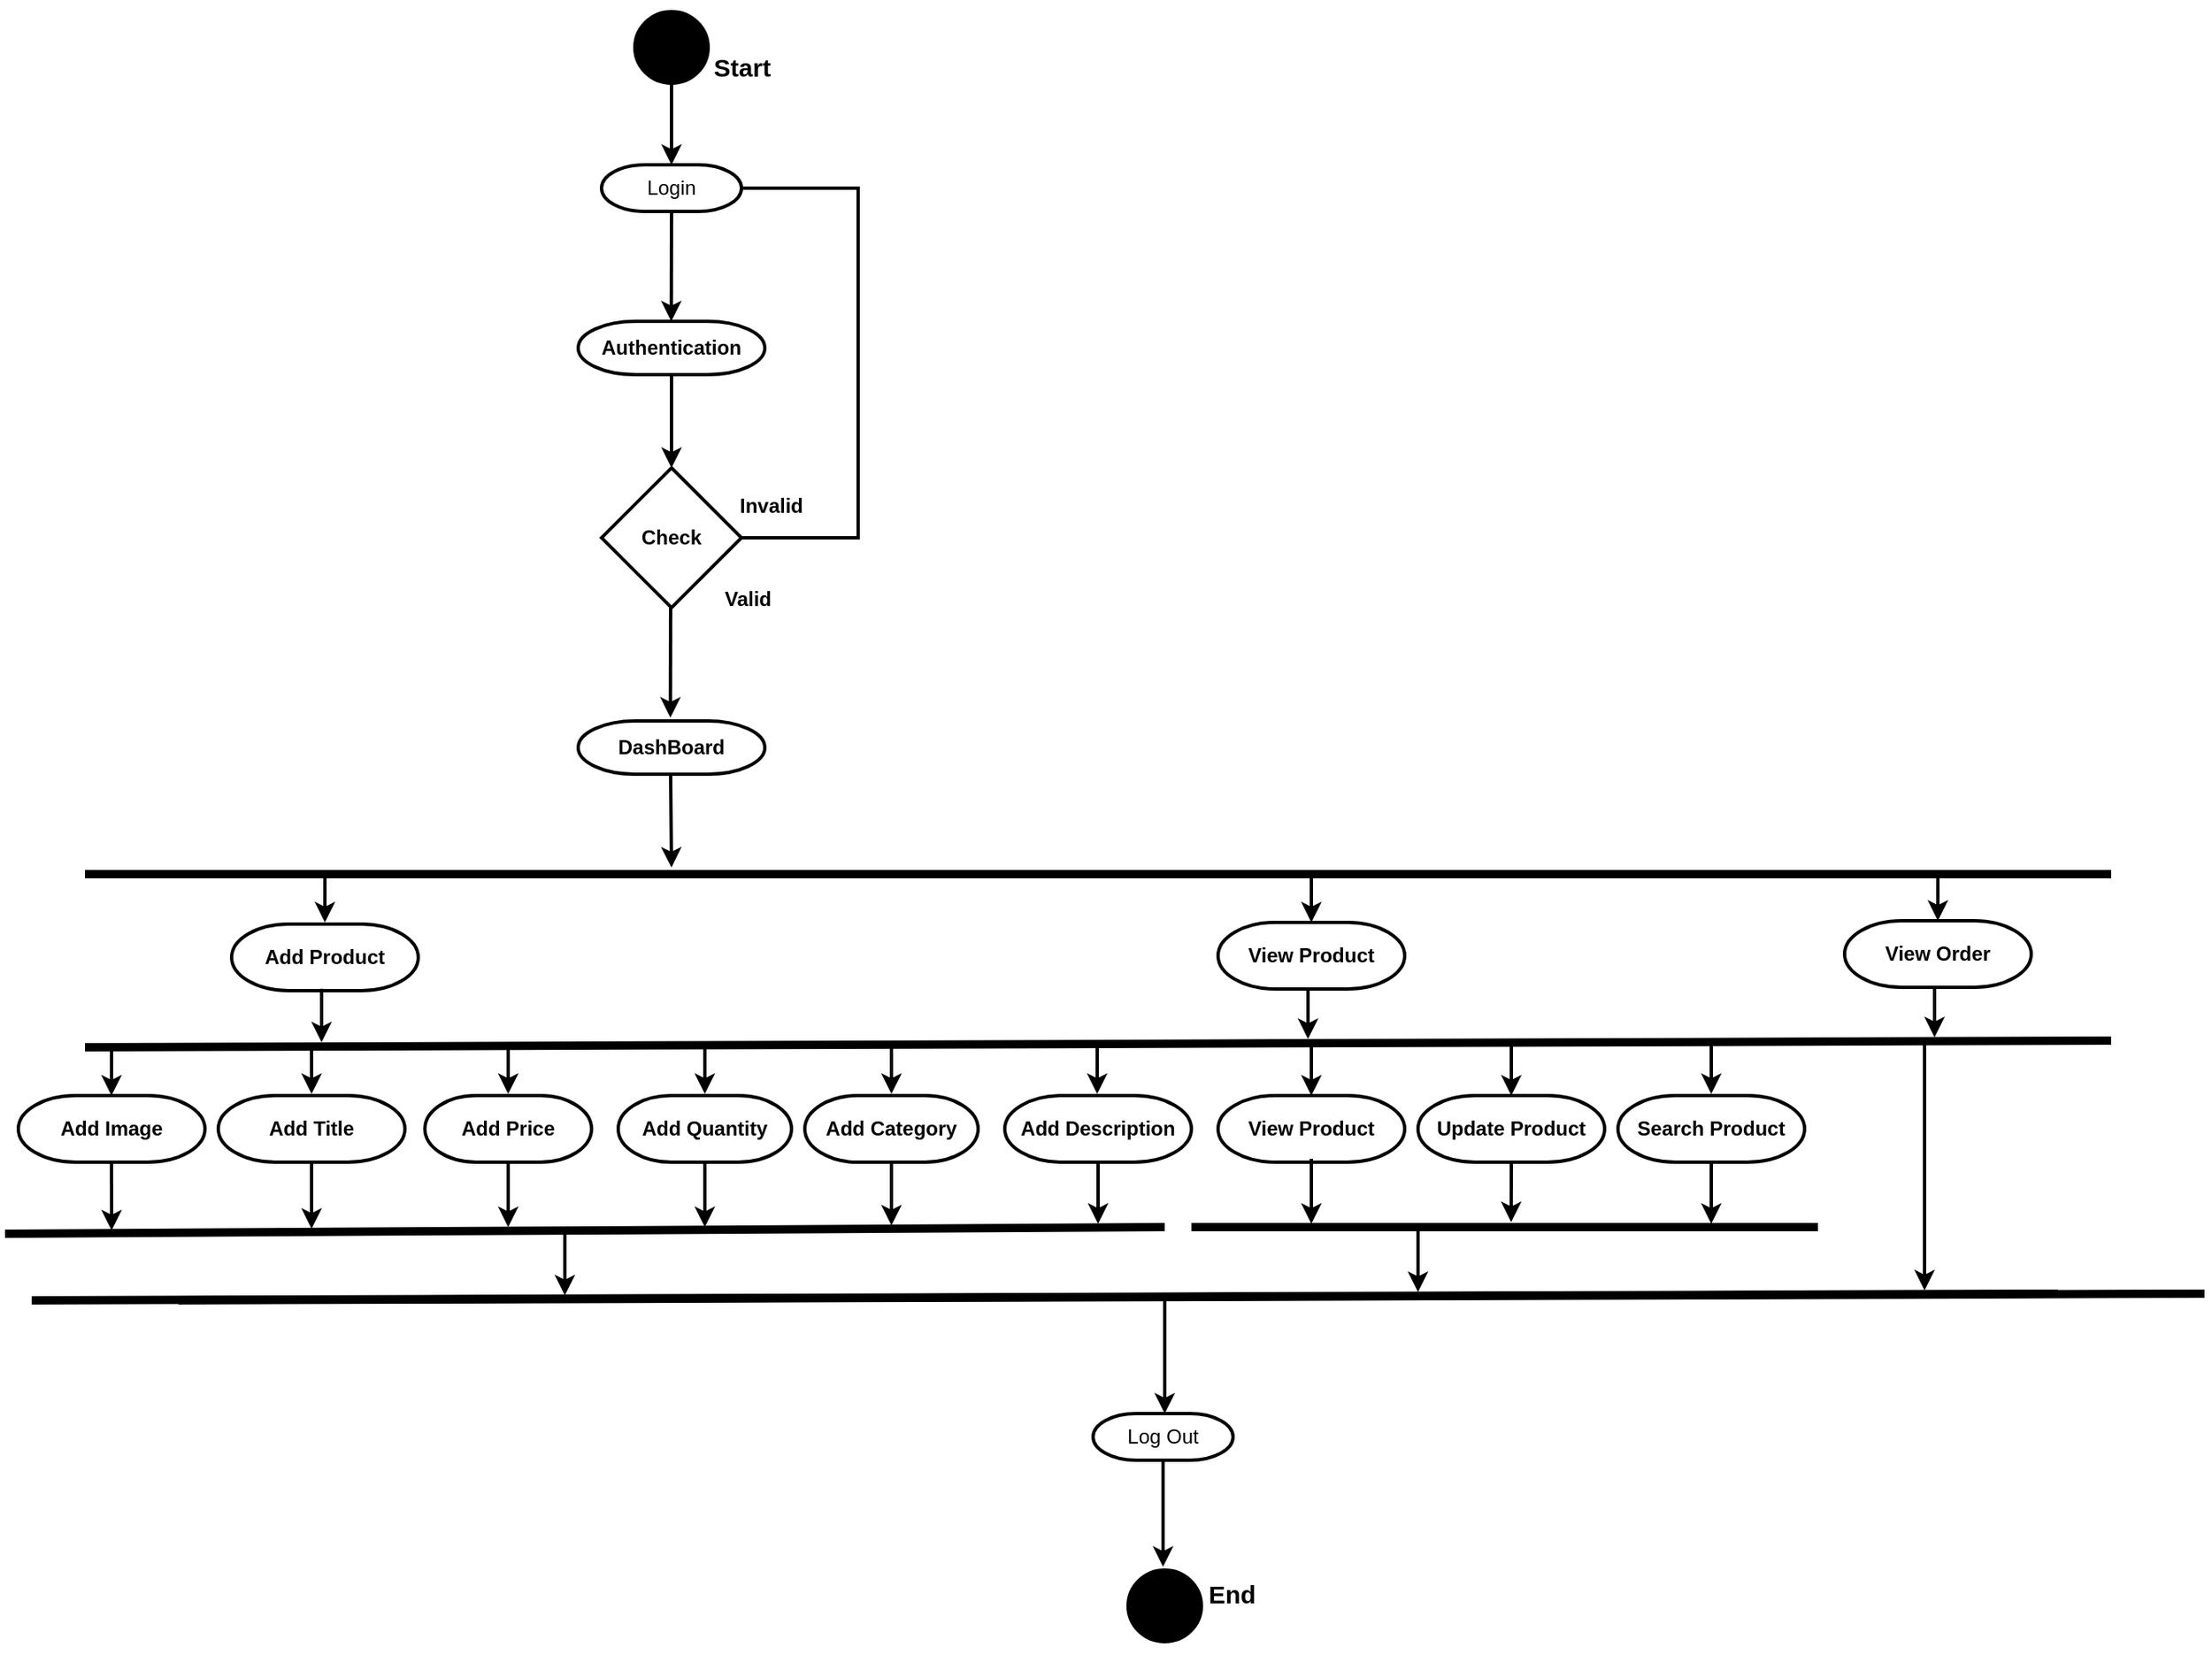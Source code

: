<mxfile version="23.0.2" type="device" pages="3">
  <diagram id="C5RBs43oDa-KdzZeNtuy" name="Page-1">
    <mxGraphModel dx="2309" dy="329" grid="1" gridSize="8" guides="1" tooltips="1" connect="1" arrows="1" fold="1" page="0" pageScale="1" pageWidth="827" pageHeight="1169" math="0" shadow="0">
      <root>
        <mxCell id="WIyWlLk6GJQsqaUBKTNV-0" />
        <mxCell id="WIyWlLk6GJQsqaUBKTNV-1" parent="WIyWlLk6GJQsqaUBKTNV-0" />
        <mxCell id="1CuiGo-4ievI_6vSBxj6-1" value="" style="ellipse;html=1;shape=startState;fillColor=#000000;strokeColor=#ffffff;strokeWidth=2;" parent="WIyWlLk6GJQsqaUBKTNV-1" vertex="1">
          <mxGeometry x="292" y="1056" width="56" height="55" as="geometry" />
        </mxCell>
        <mxCell id="1CuiGo-4ievI_6vSBxj6-2" value="" style="endArrow=classic;html=1;rounded=0;exitX=0.5;exitY=1;exitDx=0;exitDy=0;strokeWidth=2;exitPerimeter=0;" parent="WIyWlLk6GJQsqaUBKTNV-1" source="1CuiGo-4ievI_6vSBxj6-10" edge="1">
          <mxGeometry width="50" height="50" relative="1" as="geometry">
            <mxPoint x="319.86" y="1192" as="sourcePoint" />
            <mxPoint x="319.86" y="1248" as="targetPoint" />
          </mxGeometry>
        </mxCell>
        <mxCell id="1CuiGo-4ievI_6vSBxj6-3" value="" style="endArrow=classic;html=1;rounded=0;entryX=0.5;entryY=0;entryDx=0;entryDy=0;exitX=0.5;exitY=1;exitDx=0;exitDy=0;exitPerimeter=0;strokeWidth=2;" parent="WIyWlLk6GJQsqaUBKTNV-1" source="1CuiGo-4ievI_6vSBxj6-8" target="1CuiGo-4ievI_6vSBxj6-4" edge="1">
          <mxGeometry width="50" height="50" relative="1" as="geometry">
            <mxPoint x="342" y="1352" as="sourcePoint" />
            <mxPoint x="318" y="1392" as="targetPoint" />
          </mxGeometry>
        </mxCell>
        <mxCell id="1CuiGo-4ievI_6vSBxj6-4" value="&lt;b&gt;Check&lt;/b&gt;" style="rhombus;whiteSpace=wrap;html=1;strokeWidth=2;" parent="WIyWlLk6GJQsqaUBKTNV-1" vertex="1">
          <mxGeometry x="278" y="1336" width="84" height="84" as="geometry" />
        </mxCell>
        <mxCell id="1CuiGo-4ievI_6vSBxj6-5" value="&lt;b&gt;Invalid&lt;/b&gt;" style="text;html=1;strokeColor=none;fillColor=none;align=center;verticalAlign=middle;whiteSpace=wrap;rounded=0;strokeWidth=2;" parent="WIyWlLk6GJQsqaUBKTNV-1" vertex="1">
          <mxGeometry x="350" y="1344" width="60" height="30" as="geometry" />
        </mxCell>
        <mxCell id="1CuiGo-4ievI_6vSBxj6-6" value="&lt;b&gt;Valid&lt;/b&gt;" style="text;html=1;strokeColor=none;fillColor=none;align=center;verticalAlign=middle;whiteSpace=wrap;rounded=0;strokeWidth=2;" parent="WIyWlLk6GJQsqaUBKTNV-1" vertex="1">
          <mxGeometry x="336" y="1400" width="60" height="30" as="geometry" />
        </mxCell>
        <mxCell id="1CuiGo-4ievI_6vSBxj6-8" value="&lt;b style=&quot;border-color: var(--border-color);&quot;&gt;Authentication&lt;/b&gt;" style="strokeWidth=2;html=1;shape=mxgraph.flowchart.terminator;whiteSpace=wrap;" parent="WIyWlLk6GJQsqaUBKTNV-1" vertex="1">
          <mxGeometry x="264" y="1248" width="112" height="32" as="geometry" />
        </mxCell>
        <mxCell id="1CuiGo-4ievI_6vSBxj6-9" value="" style="edgeStyle=orthogonalEdgeStyle;rounded=0;orthogonalLoop=1;jettySize=auto;html=1;exitX=0.482;exitY=0.882;exitDx=0;exitDy=0;entryX=0.5;entryY=0;entryDx=0;entryDy=0;strokeWidth=2;exitPerimeter=0;entryPerimeter=0;" parent="WIyWlLk6GJQsqaUBKTNV-1" source="1CuiGo-4ievI_6vSBxj6-1" target="1CuiGo-4ievI_6vSBxj6-10" edge="1">
          <mxGeometry relative="1" as="geometry">
            <mxPoint x="316" y="1200" as="targetPoint" />
            <mxPoint x="316" y="1112" as="sourcePoint" />
            <Array as="points">
              <mxPoint x="320" y="1105" />
            </Array>
          </mxGeometry>
        </mxCell>
        <mxCell id="1CuiGo-4ievI_6vSBxj6-10" value="Login" style="strokeWidth=2;html=1;shape=mxgraph.flowchart.terminator;whiteSpace=wrap;" parent="WIyWlLk6GJQsqaUBKTNV-1" vertex="1">
          <mxGeometry x="278" y="1154" width="84" height="28" as="geometry" />
        </mxCell>
        <mxCell id="1CuiGo-4ievI_6vSBxj6-11" value="" style="endArrow=none;html=1;rounded=0;strokeWidth=2;entryX=1;entryY=0.5;entryDx=0;entryDy=0;exitX=1;exitY=0.5;exitDx=0;exitDy=0;exitPerimeter=0;" parent="WIyWlLk6GJQsqaUBKTNV-1" source="1CuiGo-4ievI_6vSBxj6-10" target="1CuiGo-4ievI_6vSBxj6-4" edge="1">
          <mxGeometry width="50" height="50" relative="1" as="geometry">
            <mxPoint x="432" y="1168" as="sourcePoint" />
            <mxPoint x="438" y="1376" as="targetPoint" />
            <Array as="points">
              <mxPoint x="432" y="1168" />
              <mxPoint x="432" y="1378" />
            </Array>
          </mxGeometry>
        </mxCell>
        <mxCell id="1CuiGo-4ievI_6vSBxj6-12" value="Start" style="text;html=1;align=center;verticalAlign=middle;resizable=0;points=[];autosize=1;strokeColor=none;fillColor=none;fontStyle=1;fontSize=15;strokeWidth=2;" parent="WIyWlLk6GJQsqaUBKTNV-1" vertex="1">
          <mxGeometry x="336" y="1080" width="52" height="30" as="geometry" />
        </mxCell>
        <mxCell id="1CuiGo-4ievI_6vSBxj6-13" value="" style="endArrow=none;html=1;rounded=0;strokeWidth=5;" parent="WIyWlLk6GJQsqaUBKTNV-1" edge="1">
          <mxGeometry width="50" height="50" relative="1" as="geometry">
            <mxPoint x="-32" y="1580" as="sourcePoint" />
            <mxPoint x="1184" y="1580" as="targetPoint" />
          </mxGeometry>
        </mxCell>
        <mxCell id="1CuiGo-4ievI_6vSBxj6-14" value="" style="endArrow=classic;html=1;rounded=0;exitX=0.5;exitY=1;exitDx=0;exitDy=0;strokeWidth=2;exitPerimeter=0;" parent="WIyWlLk6GJQsqaUBKTNV-1" edge="1">
          <mxGeometry width="50" height="50" relative="1" as="geometry">
            <mxPoint x="319.47" y="1420" as="sourcePoint" />
            <mxPoint x="319.33" y="1486" as="targetPoint" />
          </mxGeometry>
        </mxCell>
        <mxCell id="1CuiGo-4ievI_6vSBxj6-15" value="&lt;b style=&quot;border-color: var(--border-color);&quot;&gt;DashBoard&lt;/b&gt;" style="strokeWidth=2;html=1;shape=mxgraph.flowchart.terminator;whiteSpace=wrap;" parent="WIyWlLk6GJQsqaUBKTNV-1" vertex="1">
          <mxGeometry x="264" y="1488" width="112" height="32" as="geometry" />
        </mxCell>
        <mxCell id="1CuiGo-4ievI_6vSBxj6-16" value="" style="endArrow=classic;html=1;rounded=0;exitX=0.5;exitY=1;exitDx=0;exitDy=0;strokeWidth=2;exitPerimeter=0;" parent="WIyWlLk6GJQsqaUBKTNV-1" edge="1">
          <mxGeometry width="50" height="50" relative="1" as="geometry">
            <mxPoint x="319.47" y="1520" as="sourcePoint" />
            <mxPoint x="320" y="1576" as="targetPoint" />
          </mxGeometry>
        </mxCell>
        <mxCell id="1CuiGo-4ievI_6vSBxj6-17" value="&lt;b&gt;Add Product&lt;/b&gt;" style="strokeWidth=2;html=1;shape=mxgraph.flowchart.terminator;whiteSpace=wrap;" parent="WIyWlLk6GJQsqaUBKTNV-1" vertex="1">
          <mxGeometry x="56" y="1610" width="112" height="40" as="geometry" />
        </mxCell>
        <mxCell id="1CuiGo-4ievI_6vSBxj6-18" value="" style="endArrow=classic;html=1;rounded=0;entryX=0.5;entryY=0;entryDx=0;entryDy=0;entryPerimeter=0;strokeWidth=2;" parent="WIyWlLk6GJQsqaUBKTNV-1" edge="1">
          <mxGeometry width="50" height="50" relative="1" as="geometry">
            <mxPoint x="112" y="1581" as="sourcePoint" />
            <mxPoint x="112" y="1609" as="targetPoint" />
          </mxGeometry>
        </mxCell>
        <mxCell id="1CuiGo-4ievI_6vSBxj6-19" value="" style="endArrow=classic;html=1;rounded=0;strokeWidth=2;exitX=0.482;exitY=0.998;exitDx=0;exitDy=0;exitPerimeter=0;" parent="WIyWlLk6GJQsqaUBKTNV-1" edge="1">
          <mxGeometry width="50" height="50" relative="1" as="geometry">
            <mxPoint x="109.984" y="1648.92" as="sourcePoint" />
            <mxPoint x="110" y="1681" as="targetPoint" />
          </mxGeometry>
        </mxCell>
        <mxCell id="1CuiGo-4ievI_6vSBxj6-20" value="" style="endArrow=none;html=1;rounded=0;strokeWidth=5;" parent="WIyWlLk6GJQsqaUBKTNV-1" edge="1">
          <mxGeometry width="50" height="50" relative="1" as="geometry">
            <mxPoint x="-32" y="1684" as="sourcePoint" />
            <mxPoint x="1184" y="1680" as="targetPoint" />
          </mxGeometry>
        </mxCell>
        <mxCell id="1CuiGo-4ievI_6vSBxj6-21" value="&lt;b&gt;Add Image&lt;/b&gt;" style="strokeWidth=2;html=1;shape=mxgraph.flowchart.terminator;whiteSpace=wrap;" parent="WIyWlLk6GJQsqaUBKTNV-1" vertex="1">
          <mxGeometry x="-72" y="1713" width="112" height="40" as="geometry" />
        </mxCell>
        <mxCell id="1CuiGo-4ievI_6vSBxj6-22" value="" style="endArrow=classic;html=1;rounded=0;entryX=0.5;entryY=0;entryDx=0;entryDy=0;entryPerimeter=0;strokeWidth=2;" parent="WIyWlLk6GJQsqaUBKTNV-1" edge="1">
          <mxGeometry width="50" height="50" relative="1" as="geometry">
            <mxPoint x="-16.08" y="1685" as="sourcePoint" />
            <mxPoint x="-16.08" y="1713" as="targetPoint" />
          </mxGeometry>
        </mxCell>
        <mxCell id="1CuiGo-4ievI_6vSBxj6-23" value="" style="endArrow=classic;html=1;rounded=0;strokeWidth=2;exitX=0.499;exitY=1.019;exitDx=0;exitDy=0;exitPerimeter=0;" parent="WIyWlLk6GJQsqaUBKTNV-1" source="1CuiGo-4ievI_6vSBxj6-21" edge="1">
          <mxGeometry width="50" height="50" relative="1" as="geometry">
            <mxPoint x="-16" y="1755" as="sourcePoint" />
            <mxPoint x="-16" y="1794" as="targetPoint" />
          </mxGeometry>
        </mxCell>
        <mxCell id="1CuiGo-4ievI_6vSBxj6-24" value="&lt;b&gt;Add Title&lt;/b&gt;" style="strokeWidth=2;html=1;shape=mxgraph.flowchart.terminator;whiteSpace=wrap;" parent="WIyWlLk6GJQsqaUBKTNV-1" vertex="1">
          <mxGeometry x="48" y="1713" width="112" height="40" as="geometry" />
        </mxCell>
        <mxCell id="1CuiGo-4ievI_6vSBxj6-25" value="" style="endArrow=classic;html=1;rounded=0;entryX=0.5;entryY=0;entryDx=0;entryDy=0;entryPerimeter=0;strokeWidth=2;" parent="WIyWlLk6GJQsqaUBKTNV-1" edge="1">
          <mxGeometry width="50" height="50" relative="1" as="geometry">
            <mxPoint x="104" y="1686" as="sourcePoint" />
            <mxPoint x="104" y="1712" as="targetPoint" />
          </mxGeometry>
        </mxCell>
        <mxCell id="1CuiGo-4ievI_6vSBxj6-26" value="" style="endArrow=classic;html=1;rounded=0;strokeWidth=2;exitX=0.5;exitY=1;exitDx=0;exitDy=0;exitPerimeter=0;" parent="WIyWlLk6GJQsqaUBKTNV-1" edge="1">
          <mxGeometry width="50" height="50" relative="1" as="geometry">
            <mxPoint x="104" y="1754" as="sourcePoint" />
            <mxPoint x="104" y="1793" as="targetPoint" />
          </mxGeometry>
        </mxCell>
        <mxCell id="1CuiGo-4ievI_6vSBxj6-27" value="&lt;b&gt;Add Price&lt;/b&gt;" style="strokeWidth=2;html=1;shape=mxgraph.flowchart.terminator;whiteSpace=wrap;" parent="WIyWlLk6GJQsqaUBKTNV-1" vertex="1">
          <mxGeometry x="172" y="1713" width="100" height="40" as="geometry" />
        </mxCell>
        <mxCell id="1CuiGo-4ievI_6vSBxj6-28" value="" style="endArrow=classic;html=1;rounded=0;entryX=0.5;entryY=0;entryDx=0;entryDy=0;entryPerimeter=0;strokeWidth=2;" parent="WIyWlLk6GJQsqaUBKTNV-1" edge="1">
          <mxGeometry width="50" height="50" relative="1" as="geometry">
            <mxPoint x="222" y="1684" as="sourcePoint" />
            <mxPoint x="222" y="1712" as="targetPoint" />
          </mxGeometry>
        </mxCell>
        <mxCell id="1CuiGo-4ievI_6vSBxj6-29" value="" style="endArrow=classic;html=1;rounded=0;strokeWidth=2;exitX=0.5;exitY=1;exitDx=0;exitDy=0;exitPerimeter=0;" parent="WIyWlLk6GJQsqaUBKTNV-1" source="1CuiGo-4ievI_6vSBxj6-27" edge="1">
          <mxGeometry width="50" height="50" relative="1" as="geometry">
            <mxPoint x="322" y="1855" as="sourcePoint" />
            <mxPoint x="222" y="1792" as="targetPoint" />
          </mxGeometry>
        </mxCell>
        <mxCell id="1CuiGo-4ievI_6vSBxj6-30" value="&lt;b&gt;Add Quantity&lt;/b&gt;" style="strokeWidth=2;html=1;shape=mxgraph.flowchart.terminator;whiteSpace=wrap;" parent="WIyWlLk6GJQsqaUBKTNV-1" vertex="1">
          <mxGeometry x="288" y="1713" width="104" height="40" as="geometry" />
        </mxCell>
        <mxCell id="1CuiGo-4ievI_6vSBxj6-31" value="" style="endArrow=classic;html=1;rounded=0;entryX=0.5;entryY=0;entryDx=0;entryDy=0;entryPerimeter=0;strokeWidth=2;" parent="WIyWlLk6GJQsqaUBKTNV-1" edge="1">
          <mxGeometry width="50" height="50" relative="1" as="geometry">
            <mxPoint x="340" y="1685" as="sourcePoint" />
            <mxPoint x="340" y="1712" as="targetPoint" />
          </mxGeometry>
        </mxCell>
        <mxCell id="1CuiGo-4ievI_6vSBxj6-32" value="" style="endArrow=classic;html=1;rounded=0;strokeWidth=2;exitX=0.5;exitY=1;exitDx=0;exitDy=0;exitPerimeter=0;" parent="WIyWlLk6GJQsqaUBKTNV-1" edge="1">
          <mxGeometry width="50" height="50" relative="1" as="geometry">
            <mxPoint x="340" y="1753" as="sourcePoint" />
            <mxPoint x="340" y="1792" as="targetPoint" />
          </mxGeometry>
        </mxCell>
        <mxCell id="1CuiGo-4ievI_6vSBxj6-39" value="&lt;b&gt;Add Category&lt;/b&gt;" style="strokeWidth=2;html=1;shape=mxgraph.flowchart.terminator;whiteSpace=wrap;" parent="WIyWlLk6GJQsqaUBKTNV-1" vertex="1">
          <mxGeometry x="400" y="1713" width="104" height="40" as="geometry" />
        </mxCell>
        <mxCell id="1CuiGo-4ievI_6vSBxj6-40" value="" style="endArrow=classic;html=1;rounded=0;entryX=0.5;entryY=0;entryDx=0;entryDy=0;entryPerimeter=0;strokeWidth=2;" parent="WIyWlLk6GJQsqaUBKTNV-1" edge="1">
          <mxGeometry width="50" height="50" relative="1" as="geometry">
            <mxPoint x="452" y="1680" as="sourcePoint" />
            <mxPoint x="452.0" y="1712" as="targetPoint" />
          </mxGeometry>
        </mxCell>
        <mxCell id="1CuiGo-4ievI_6vSBxj6-41" value="" style="endArrow=classic;html=1;rounded=0;strokeWidth=2;" parent="WIyWlLk6GJQsqaUBKTNV-1" edge="1">
          <mxGeometry width="50" height="50" relative="1" as="geometry">
            <mxPoint x="452" y="1752" as="sourcePoint" />
            <mxPoint x="452" y="1791" as="targetPoint" />
          </mxGeometry>
        </mxCell>
        <mxCell id="1CuiGo-4ievI_6vSBxj6-48" value="&lt;b&gt;Add Description&lt;/b&gt;" style="strokeWidth=2;html=1;shape=mxgraph.flowchart.terminator;whiteSpace=wrap;" parent="WIyWlLk6GJQsqaUBKTNV-1" vertex="1">
          <mxGeometry x="520" y="1713" width="112" height="40" as="geometry" />
        </mxCell>
        <mxCell id="1CuiGo-4ievI_6vSBxj6-49" value="" style="endArrow=classic;html=1;rounded=0;entryX=0.5;entryY=0;entryDx=0;entryDy=0;entryPerimeter=0;strokeWidth=2;" parent="WIyWlLk6GJQsqaUBKTNV-1" edge="1">
          <mxGeometry width="50" height="50" relative="1" as="geometry">
            <mxPoint x="575.47" y="1684" as="sourcePoint" />
            <mxPoint x="575.47" y="1712" as="targetPoint" />
          </mxGeometry>
        </mxCell>
        <mxCell id="1CuiGo-4ievI_6vSBxj6-50" value="" style="endArrow=classic;html=1;rounded=0;strokeWidth=2;exitX=0.5;exitY=1;exitDx=0;exitDy=0;exitPerimeter=0;" parent="WIyWlLk6GJQsqaUBKTNV-1" source="1CuiGo-4ievI_6vSBxj6-48" edge="1">
          <mxGeometry width="50" height="50" relative="1" as="geometry">
            <mxPoint x="576" y="1757" as="sourcePoint" />
            <mxPoint x="576" y="1790" as="targetPoint" />
          </mxGeometry>
        </mxCell>
        <mxCell id="1CuiGo-4ievI_6vSBxj6-57" value="&lt;b&gt;View Product&lt;/b&gt;" style="strokeWidth=2;html=1;shape=mxgraph.flowchart.terminator;whiteSpace=wrap;" parent="WIyWlLk6GJQsqaUBKTNV-1" vertex="1">
          <mxGeometry x="648" y="1609" width="112" height="40" as="geometry" />
        </mxCell>
        <mxCell id="1CuiGo-4ievI_6vSBxj6-58" value="" style="endArrow=classic;html=1;rounded=0;entryX=0.5;entryY=0;entryDx=0;entryDy=0;entryPerimeter=0;strokeWidth=2;" parent="WIyWlLk6GJQsqaUBKTNV-1" target="1CuiGo-4ievI_6vSBxj6-57" edge="1">
          <mxGeometry width="50" height="50" relative="1" as="geometry">
            <mxPoint x="704" y="1581" as="sourcePoint" />
            <mxPoint x="994" y="1586" as="targetPoint" />
          </mxGeometry>
        </mxCell>
        <mxCell id="1CuiGo-4ievI_6vSBxj6-59" value="" style="endArrow=classic;html=1;rounded=0;strokeWidth=2;exitX=0.5;exitY=1;exitDx=0;exitDy=0;exitPerimeter=0;" parent="WIyWlLk6GJQsqaUBKTNV-1" edge="1">
          <mxGeometry width="50" height="50" relative="1" as="geometry">
            <mxPoint x="702" y="1649" as="sourcePoint" />
            <mxPoint x="702" y="1679" as="targetPoint" />
          </mxGeometry>
        </mxCell>
        <mxCell id="1CuiGo-4ievI_6vSBxj6-65" value="&lt;b&gt;View Product&lt;/b&gt;" style="strokeWidth=2;html=1;shape=mxgraph.flowchart.terminator;whiteSpace=wrap;" parent="WIyWlLk6GJQsqaUBKTNV-1" vertex="1">
          <mxGeometry x="648" y="1713" width="112" height="40" as="geometry" />
        </mxCell>
        <mxCell id="1CuiGo-4ievI_6vSBxj6-66" value="" style="endArrow=classic;html=1;rounded=0;strokeWidth=2;" parent="WIyWlLk6GJQsqaUBKTNV-1" edge="1">
          <mxGeometry width="50" height="50" relative="1" as="geometry">
            <mxPoint x="704" y="1680" as="sourcePoint" />
            <mxPoint x="704" y="1713" as="targetPoint" />
          </mxGeometry>
        </mxCell>
        <mxCell id="1CuiGo-4ievI_6vSBxj6-67" value="" style="endArrow=classic;html=1;rounded=0;strokeWidth=2;exitX=0.5;exitY=1;exitDx=0;exitDy=0;exitPerimeter=0;" parent="WIyWlLk6GJQsqaUBKTNV-1" edge="1">
          <mxGeometry width="50" height="50" relative="1" as="geometry">
            <mxPoint x="704" y="1751" as="sourcePoint" />
            <mxPoint x="704" y="1790" as="targetPoint" />
          </mxGeometry>
        </mxCell>
        <mxCell id="1CuiGo-4ievI_6vSBxj6-71" value="&lt;b&gt;Update Product&lt;/b&gt;" style="strokeWidth=2;html=1;shape=mxgraph.flowchart.terminator;whiteSpace=wrap;" parent="WIyWlLk6GJQsqaUBKTNV-1" vertex="1">
          <mxGeometry x="768" y="1713" width="112" height="40" as="geometry" />
        </mxCell>
        <mxCell id="1CuiGo-4ievI_6vSBxj6-72" value="" style="endArrow=classic;html=1;rounded=0;entryX=0.5;entryY=0;entryDx=0;entryDy=0;entryPerimeter=0;strokeWidth=2;" parent="WIyWlLk6GJQsqaUBKTNV-1" target="1CuiGo-4ievI_6vSBxj6-71" edge="1">
          <mxGeometry width="50" height="50" relative="1" as="geometry">
            <mxPoint x="824" y="1680" as="sourcePoint" />
            <mxPoint x="823.47" y="1713" as="targetPoint" />
          </mxGeometry>
        </mxCell>
        <mxCell id="1CuiGo-4ievI_6vSBxj6-73" value="" style="endArrow=classic;html=1;rounded=0;strokeWidth=2;exitX=0.5;exitY=1;exitDx=0;exitDy=0;exitPerimeter=0;" parent="WIyWlLk6GJQsqaUBKTNV-1" source="1CuiGo-4ievI_6vSBxj6-71" edge="1">
          <mxGeometry width="50" height="50" relative="1" as="geometry">
            <mxPoint x="823.9" y="1756" as="sourcePoint" />
            <mxPoint x="823.9" y="1789" as="targetPoint" />
          </mxGeometry>
        </mxCell>
        <mxCell id="1CuiGo-4ievI_6vSBxj6-74" value="&lt;b&gt;Search Product&lt;/b&gt;" style="strokeWidth=2;html=1;shape=mxgraph.flowchart.terminator;whiteSpace=wrap;" parent="WIyWlLk6GJQsqaUBKTNV-1" vertex="1">
          <mxGeometry x="888" y="1713" width="112" height="40" as="geometry" />
        </mxCell>
        <mxCell id="1CuiGo-4ievI_6vSBxj6-75" value="" style="endArrow=classic;html=1;rounded=0;strokeWidth=2;" parent="WIyWlLk6GJQsqaUBKTNV-1" edge="1">
          <mxGeometry width="50" height="50" relative="1" as="geometry">
            <mxPoint x="944" y="1680" as="sourcePoint" />
            <mxPoint x="944" y="1712" as="targetPoint" />
          </mxGeometry>
        </mxCell>
        <mxCell id="1CuiGo-4ievI_6vSBxj6-76" value="" style="endArrow=classic;html=1;rounded=0;strokeWidth=2;exitX=0.5;exitY=1;exitDx=0;exitDy=0;exitPerimeter=0;" parent="WIyWlLk6GJQsqaUBKTNV-1" source="1CuiGo-4ievI_6vSBxj6-74" edge="1">
          <mxGeometry width="50" height="50" relative="1" as="geometry">
            <mxPoint x="944" y="1756" as="sourcePoint" />
            <mxPoint x="944" y="1790" as="targetPoint" />
          </mxGeometry>
        </mxCell>
        <mxCell id="1CuiGo-4ievI_6vSBxj6-88" value="&lt;b&gt;View Order&lt;/b&gt;" style="strokeWidth=2;html=1;shape=mxgraph.flowchart.terminator;whiteSpace=wrap;" parent="WIyWlLk6GJQsqaUBKTNV-1" vertex="1">
          <mxGeometry x="1024" y="1608" width="112" height="40" as="geometry" />
        </mxCell>
        <mxCell id="1CuiGo-4ievI_6vSBxj6-89" value="" style="endArrow=classic;html=1;rounded=0;entryX=0.5;entryY=0;entryDx=0;entryDy=0;entryPerimeter=0;strokeWidth=2;" parent="WIyWlLk6GJQsqaUBKTNV-1" target="1CuiGo-4ievI_6vSBxj6-88" edge="1">
          <mxGeometry width="50" height="50" relative="1" as="geometry">
            <mxPoint x="1080" y="1580" as="sourcePoint" />
            <mxPoint x="1370" y="1585" as="targetPoint" />
          </mxGeometry>
        </mxCell>
        <mxCell id="1CuiGo-4ievI_6vSBxj6-90" value="" style="endArrow=classic;html=1;rounded=0;strokeWidth=2;exitX=0.5;exitY=1;exitDx=0;exitDy=0;exitPerimeter=0;" parent="WIyWlLk6GJQsqaUBKTNV-1" edge="1">
          <mxGeometry width="50" height="50" relative="1" as="geometry">
            <mxPoint x="1078" y="1648" as="sourcePoint" />
            <mxPoint x="1078" y="1678" as="targetPoint" />
          </mxGeometry>
        </mxCell>
        <mxCell id="1CuiGo-4ievI_6vSBxj6-91" value="" style="endArrow=none;html=1;rounded=0;strokeWidth=5;" parent="WIyWlLk6GJQsqaUBKTNV-1" edge="1">
          <mxGeometry width="50" height="50" relative="1" as="geometry">
            <mxPoint x="-80" y="1796" as="sourcePoint" />
            <mxPoint x="616" y="1792" as="targetPoint" />
          </mxGeometry>
        </mxCell>
        <mxCell id="1CuiGo-4ievI_6vSBxj6-92" value="" style="endArrow=none;html=1;rounded=0;strokeWidth=5;" parent="WIyWlLk6GJQsqaUBKTNV-1" edge="1">
          <mxGeometry width="50" height="50" relative="1" as="geometry">
            <mxPoint x="632" y="1792" as="sourcePoint" />
            <mxPoint x="1008" y="1792" as="targetPoint" />
          </mxGeometry>
        </mxCell>
        <mxCell id="1CuiGo-4ievI_6vSBxj6-93" value="" style="endArrow=classic;html=1;rounded=0;strokeWidth=2;exitX=0.5;exitY=1;exitDx=0;exitDy=0;exitPerimeter=0;" parent="WIyWlLk6GJQsqaUBKTNV-1" edge="1">
          <mxGeometry width="50" height="50" relative="1" as="geometry">
            <mxPoint x="256" y="1793" as="sourcePoint" />
            <mxPoint x="256" y="1833" as="targetPoint" />
          </mxGeometry>
        </mxCell>
        <mxCell id="1CuiGo-4ievI_6vSBxj6-94" value="" style="endArrow=classic;html=1;rounded=0;strokeWidth=2;" parent="WIyWlLk6GJQsqaUBKTNV-1" edge="1">
          <mxGeometry width="50" height="50" relative="1" as="geometry">
            <mxPoint x="768" y="1792" as="sourcePoint" />
            <mxPoint x="768" y="1831" as="targetPoint" />
          </mxGeometry>
        </mxCell>
        <mxCell id="1CuiGo-4ievI_6vSBxj6-95" value="" style="endArrow=none;html=1;rounded=0;strokeWidth=5;" parent="WIyWlLk6GJQsqaUBKTNV-1" edge="1">
          <mxGeometry width="50" height="50" relative="1" as="geometry">
            <mxPoint x="-64" y="1836" as="sourcePoint" />
            <mxPoint x="1152" y="1832" as="targetPoint" />
          </mxGeometry>
        </mxCell>
        <mxCell id="1CuiGo-4ievI_6vSBxj6-96" value="" style="endArrow=classic;html=1;rounded=0;strokeWidth=2;" parent="WIyWlLk6GJQsqaUBKTNV-1" edge="1">
          <mxGeometry width="50" height="50" relative="1" as="geometry">
            <mxPoint x="1072" y="1680" as="sourcePoint" />
            <mxPoint x="1072" y="1830" as="targetPoint" />
          </mxGeometry>
        </mxCell>
        <mxCell id="1CuiGo-4ievI_6vSBxj6-97" value="" style="endArrow=classic;html=1;rounded=0;strokeWidth=2;exitX=0.5;exitY=1;exitDx=0;exitDy=0;exitPerimeter=0;" parent="WIyWlLk6GJQsqaUBKTNV-1" edge="1">
          <mxGeometry width="50" height="50" relative="1" as="geometry">
            <mxPoint x="616" y="1832" as="sourcePoint" />
            <mxPoint x="616" y="1904" as="targetPoint" />
          </mxGeometry>
        </mxCell>
        <mxCell id="2oUpFefisx_GNWAaQa10-1" value="" style="endArrow=none;html=1;rounded=0;strokeWidth=5;" parent="WIyWlLk6GJQsqaUBKTNV-1" edge="1">
          <mxGeometry width="50" height="50" relative="1" as="geometry">
            <mxPoint x="24" y="1836" as="sourcePoint" />
            <mxPoint x="1240" y="1832" as="targetPoint" />
          </mxGeometry>
        </mxCell>
        <mxCell id="2oUpFefisx_GNWAaQa10-2" value="Log Out" style="strokeWidth=2;html=1;shape=mxgraph.flowchart.terminator;whiteSpace=wrap;" parent="WIyWlLk6GJQsqaUBKTNV-1" vertex="1">
          <mxGeometry x="573" y="1904" width="84" height="28" as="geometry" />
        </mxCell>
        <mxCell id="2oUpFefisx_GNWAaQa10-3" value="" style="ellipse;html=1;shape=startState;fillColor=#000000;strokeColor=#ffffff;strokeWidth=2;" parent="WIyWlLk6GJQsqaUBKTNV-1" vertex="1">
          <mxGeometry x="588" y="1992" width="56" height="55" as="geometry" />
        </mxCell>
        <mxCell id="2oUpFefisx_GNWAaQa10-4" value="End" style="text;html=1;align=center;verticalAlign=middle;resizable=0;points=[];autosize=1;strokeColor=none;fillColor=none;fontStyle=1;fontSize=15;strokeWidth=2;" parent="WIyWlLk6GJQsqaUBKTNV-1" vertex="1">
          <mxGeometry x="632" y="1992" width="48" height="40" as="geometry" />
        </mxCell>
        <mxCell id="2oUpFefisx_GNWAaQa10-5" value="" style="endArrow=classic;html=1;rounded=0;strokeWidth=2;exitX=0.5;exitY=1;exitDx=0;exitDy=0;exitPerimeter=0;" parent="WIyWlLk6GJQsqaUBKTNV-1" source="2oUpFefisx_GNWAaQa10-2" edge="1">
          <mxGeometry width="50" height="50" relative="1" as="geometry">
            <mxPoint x="614.76" y="1936" as="sourcePoint" />
            <mxPoint x="615" y="1996" as="targetPoint" />
          </mxGeometry>
        </mxCell>
      </root>
    </mxGraphModel>
  </diagram>
  <diagram id="iyI0qKm-2Jd1Mq1HLbiY" name="Page-2">
    <mxGraphModel dx="1050" dy="621" grid="1" gridSize="10" guides="1" tooltips="1" connect="1" arrows="1" fold="1" page="1" pageScale="1" pageWidth="850" pageHeight="1100" math="0" shadow="0">
      <root>
        <mxCell id="0" />
        <mxCell id="1" parent="0" />
      </root>
    </mxGraphModel>
  </diagram>
  <diagram id="5fgBsKeb1dE9-aGb-aIY" name="Page-3">
    <mxGraphModel dx="1050" dy="621" grid="1" gridSize="10" guides="1" tooltips="1" connect="1" arrows="1" fold="1" page="1" pageScale="1" pageWidth="850" pageHeight="1100" math="0" shadow="0">
      <root>
        <mxCell id="0" />
        <mxCell id="1" parent="0" />
      </root>
    </mxGraphModel>
  </diagram>
</mxfile>
